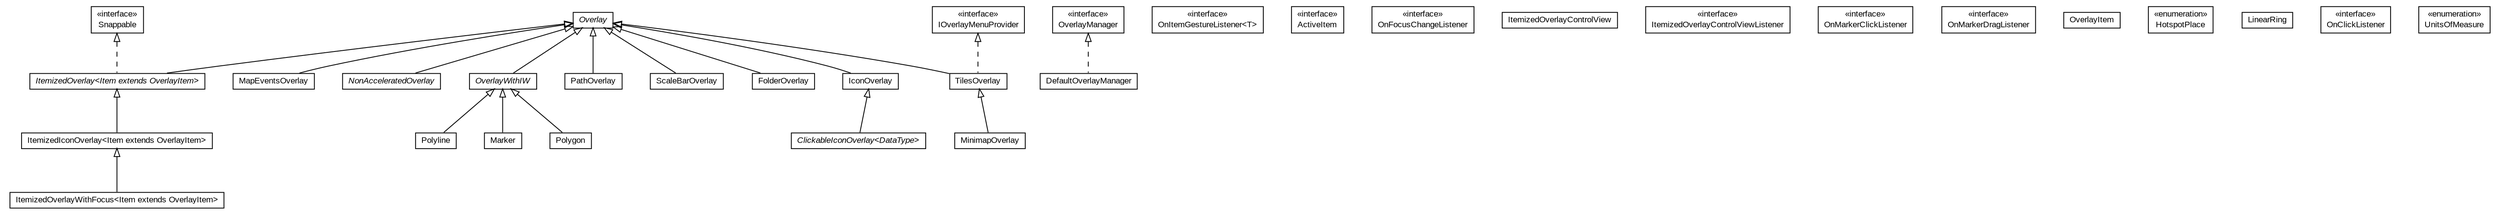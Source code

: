#!/usr/local/bin/dot
#
# Class diagram 
# Generated by UMLGraph version R5_6-24-gf6e263 (http://www.umlgraph.org/)
#

digraph G {
	edge [fontname="arial",fontsize=10,labelfontname="arial",labelfontsize=10];
	node [fontname="arial",fontsize=10,shape=plaintext];
	nodesep=0.25;
	ranksep=0.5;
	// org.osmdroid.views.overlay.ClickableIconOverlay<DataType>
	c2925 [label=<<table title="org.osmdroid.views.overlay.ClickableIconOverlay" border="0" cellborder="1" cellspacing="0" cellpadding="2" port="p" href="./ClickableIconOverlay.html">
		<tr><td><table border="0" cellspacing="0" cellpadding="1">
<tr><td align="center" balign="center"><font face="arial italic"> ClickableIconOverlay&lt;DataType&gt; </font></td></tr>
		</table></td></tr>
		</table>>, URL="./ClickableIconOverlay.html", fontname="arial", fontcolor="black", fontsize=10.0];
	// org.osmdroid.views.overlay.DefaultOverlayManager
	c2930 [label=<<table title="org.osmdroid.views.overlay.DefaultOverlayManager" border="0" cellborder="1" cellspacing="0" cellpadding="2" port="p" href="./DefaultOverlayManager.html">
		<tr><td><table border="0" cellspacing="0" cellpadding="1">
<tr><td align="center" balign="center"> DefaultOverlayManager </td></tr>
		</table></td></tr>
		</table>>, URL="./DefaultOverlayManager.html", fontname="arial", fontcolor="black", fontsize=10.0];
	// org.osmdroid.views.overlay.FolderOverlay
	c2931 [label=<<table title="org.osmdroid.views.overlay.FolderOverlay" border="0" cellborder="1" cellspacing="0" cellpadding="2" port="p" href="./FolderOverlay.html">
		<tr><td><table border="0" cellspacing="0" cellpadding="1">
<tr><td align="center" balign="center"> FolderOverlay </td></tr>
		</table></td></tr>
		</table>>, URL="./FolderOverlay.html", fontname="arial", fontcolor="black", fontsize=10.0];
	// org.osmdroid.views.overlay.IconOverlay
	c2936 [label=<<table title="org.osmdroid.views.overlay.IconOverlay" border="0" cellborder="1" cellspacing="0" cellpadding="2" port="p" href="./IconOverlay.html">
		<tr><td><table border="0" cellspacing="0" cellpadding="1">
<tr><td align="center" balign="center"> IconOverlay </td></tr>
		</table></td></tr>
		</table>>, URL="./IconOverlay.html", fontname="arial", fontcolor="black", fontsize=10.0];
	// org.osmdroid.views.overlay.IOverlayMenuProvider
	c2940 [label=<<table title="org.osmdroid.views.overlay.IOverlayMenuProvider" border="0" cellborder="1" cellspacing="0" cellpadding="2" port="p" href="./IOverlayMenuProvider.html">
		<tr><td><table border="0" cellspacing="0" cellpadding="1">
<tr><td align="center" balign="center"> &#171;interface&#187; </td></tr>
<tr><td align="center" balign="center"> IOverlayMenuProvider </td></tr>
		</table></td></tr>
		</table>>, URL="./IOverlayMenuProvider.html", fontname="arial", fontcolor="black", fontsize=10.0];
	// org.osmdroid.views.overlay.ItemizedIconOverlay<Item extends org.osmdroid.views.overlay.OverlayItem>
	c2941 [label=<<table title="org.osmdroid.views.overlay.ItemizedIconOverlay" border="0" cellborder="1" cellspacing="0" cellpadding="2" port="p" href="./ItemizedIconOverlay.html">
		<tr><td><table border="0" cellspacing="0" cellpadding="1">
<tr><td align="center" balign="center"> ItemizedIconOverlay&lt;Item extends OverlayItem&gt; </td></tr>
		</table></td></tr>
		</table>>, URL="./ItemizedIconOverlay.html", fontname="arial", fontcolor="black", fontsize=10.0];
	// org.osmdroid.views.overlay.ItemizedIconOverlay.OnItemGestureListener<T>
	c2942 [label=<<table title="org.osmdroid.views.overlay.ItemizedIconOverlay.OnItemGestureListener" border="0" cellborder="1" cellspacing="0" cellpadding="2" port="p" href="./ItemizedIconOverlay.OnItemGestureListener.html">
		<tr><td><table border="0" cellspacing="0" cellpadding="1">
<tr><td align="center" balign="center"> &#171;interface&#187; </td></tr>
<tr><td align="center" balign="center"> OnItemGestureListener&lt;T&gt; </td></tr>
		</table></td></tr>
		</table>>, URL="./ItemizedIconOverlay.OnItemGestureListener.html", fontname="arial", fontcolor="black", fontsize=10.0];
	// org.osmdroid.views.overlay.ItemizedIconOverlay.ActiveItem
	c2943 [label=<<table title="org.osmdroid.views.overlay.ItemizedIconOverlay.ActiveItem" border="0" cellborder="1" cellspacing="0" cellpadding="2" port="p" href="./ItemizedIconOverlay.ActiveItem.html">
		<tr><td><table border="0" cellspacing="0" cellpadding="1">
<tr><td align="center" balign="center"> &#171;interface&#187; </td></tr>
<tr><td align="center" balign="center"> ActiveItem </td></tr>
		</table></td></tr>
		</table>>, URL="./ItemizedIconOverlay.ActiveItem.html", fontname="arial", fontcolor="black", fontsize=10.0];
	// org.osmdroid.views.overlay.ItemizedOverlay<Item extends org.osmdroid.views.overlay.OverlayItem>
	c2944 [label=<<table title="org.osmdroid.views.overlay.ItemizedOverlay" border="0" cellborder="1" cellspacing="0" cellpadding="2" port="p" href="./ItemizedOverlay.html">
		<tr><td><table border="0" cellspacing="0" cellpadding="1">
<tr><td align="center" balign="center"><font face="arial italic"> ItemizedOverlay&lt;Item extends OverlayItem&gt; </font></td></tr>
		</table></td></tr>
		</table>>, URL="./ItemizedOverlay.html", fontname="arial", fontcolor="black", fontsize=10.0];
	// org.osmdroid.views.overlay.ItemizedOverlay.OnFocusChangeListener
	c2945 [label=<<table title="org.osmdroid.views.overlay.ItemizedOverlay.OnFocusChangeListener" border="0" cellborder="1" cellspacing="0" cellpadding="2" port="p" href="./ItemizedOverlay.OnFocusChangeListener.html">
		<tr><td><table border="0" cellspacing="0" cellpadding="1">
<tr><td align="center" balign="center"> &#171;interface&#187; </td></tr>
<tr><td align="center" balign="center"> OnFocusChangeListener </td></tr>
		</table></td></tr>
		</table>>, URL="./ItemizedOverlay.OnFocusChangeListener.html", fontname="arial", fontcolor="black", fontsize=10.0];
	// org.osmdroid.views.overlay.ItemizedOverlayControlView
	c2946 [label=<<table title="org.osmdroid.views.overlay.ItemizedOverlayControlView" border="0" cellborder="1" cellspacing="0" cellpadding="2" port="p" href="./ItemizedOverlayControlView.html">
		<tr><td><table border="0" cellspacing="0" cellpadding="1">
<tr><td align="center" balign="center"> ItemizedOverlayControlView </td></tr>
		</table></td></tr>
		</table>>, URL="./ItemizedOverlayControlView.html", fontname="arial", fontcolor="black", fontsize=10.0];
	// org.osmdroid.views.overlay.ItemizedOverlayControlView.ItemizedOverlayControlViewListener
	c2947 [label=<<table title="org.osmdroid.views.overlay.ItemizedOverlayControlView.ItemizedOverlayControlViewListener" border="0" cellborder="1" cellspacing="0" cellpadding="2" port="p" href="./ItemizedOverlayControlView.ItemizedOverlayControlViewListener.html">
		<tr><td><table border="0" cellspacing="0" cellpadding="1">
<tr><td align="center" balign="center"> &#171;interface&#187; </td></tr>
<tr><td align="center" balign="center"> ItemizedOverlayControlViewListener </td></tr>
		</table></td></tr>
		</table>>, URL="./ItemizedOverlayControlView.ItemizedOverlayControlViewListener.html", fontname="arial", fontcolor="black", fontsize=10.0];
	// org.osmdroid.views.overlay.ItemizedOverlayWithFocus<Item extends org.osmdroid.views.overlay.OverlayItem>
	c2948 [label=<<table title="org.osmdroid.views.overlay.ItemizedOverlayWithFocus" border="0" cellborder="1" cellspacing="0" cellpadding="2" port="p" href="./ItemizedOverlayWithFocus.html">
		<tr><td><table border="0" cellspacing="0" cellpadding="1">
<tr><td align="center" balign="center"> ItemizedOverlayWithFocus&lt;Item extends OverlayItem&gt; </td></tr>
		</table></td></tr>
		</table>>, URL="./ItemizedOverlayWithFocus.html", fontname="arial", fontcolor="black", fontsize=10.0];
	// org.osmdroid.views.overlay.MapEventsOverlay
	c2949 [label=<<table title="org.osmdroid.views.overlay.MapEventsOverlay" border="0" cellborder="1" cellspacing="0" cellpadding="2" port="p" href="./MapEventsOverlay.html">
		<tr><td><table border="0" cellspacing="0" cellpadding="1">
<tr><td align="center" balign="center"> MapEventsOverlay </td></tr>
		</table></td></tr>
		</table>>, URL="./MapEventsOverlay.html", fontname="arial", fontcolor="black", fontsize=10.0];
	// org.osmdroid.views.overlay.Marker
	c2950 [label=<<table title="org.osmdroid.views.overlay.Marker" border="0" cellborder="1" cellspacing="0" cellpadding="2" port="p" href="./Marker.html">
		<tr><td><table border="0" cellspacing="0" cellpadding="1">
<tr><td align="center" balign="center"> Marker </td></tr>
		</table></td></tr>
		</table>>, URL="./Marker.html", fontname="arial", fontcolor="black", fontsize=10.0];
	// org.osmdroid.views.overlay.Marker.OnMarkerClickListener
	c2951 [label=<<table title="org.osmdroid.views.overlay.Marker.OnMarkerClickListener" border="0" cellborder="1" cellspacing="0" cellpadding="2" port="p" href="./Marker.OnMarkerClickListener.html">
		<tr><td><table border="0" cellspacing="0" cellpadding="1">
<tr><td align="center" balign="center"> &#171;interface&#187; </td></tr>
<tr><td align="center" balign="center"> OnMarkerClickListener </td></tr>
		</table></td></tr>
		</table>>, URL="./Marker.OnMarkerClickListener.html", fontname="arial", fontcolor="black", fontsize=10.0];
	// org.osmdroid.views.overlay.Marker.OnMarkerDragListener
	c2952 [label=<<table title="org.osmdroid.views.overlay.Marker.OnMarkerDragListener" border="0" cellborder="1" cellspacing="0" cellpadding="2" port="p" href="./Marker.OnMarkerDragListener.html">
		<tr><td><table border="0" cellspacing="0" cellpadding="1">
<tr><td align="center" balign="center"> &#171;interface&#187; </td></tr>
<tr><td align="center" balign="center"> OnMarkerDragListener </td></tr>
		</table></td></tr>
		</table>>, URL="./Marker.OnMarkerDragListener.html", fontname="arial", fontcolor="black", fontsize=10.0];
	// org.osmdroid.views.overlay.MinimapOverlay
	c2953 [label=<<table title="org.osmdroid.views.overlay.MinimapOverlay" border="0" cellborder="1" cellspacing="0" cellpadding="2" port="p" href="./MinimapOverlay.html">
		<tr><td><table border="0" cellspacing="0" cellpadding="1">
<tr><td align="center" balign="center"> MinimapOverlay </td></tr>
		</table></td></tr>
		</table>>, URL="./MinimapOverlay.html", fontname="arial", fontcolor="black", fontsize=10.0];
	// org.osmdroid.views.overlay.NonAcceleratedOverlay
	c2960 [label=<<table title="org.osmdroid.views.overlay.NonAcceleratedOverlay" border="0" cellborder="1" cellspacing="0" cellpadding="2" port="p" href="./NonAcceleratedOverlay.html">
		<tr><td><table border="0" cellspacing="0" cellpadding="1">
<tr><td align="center" balign="center"><font face="arial italic"> NonAcceleratedOverlay </font></td></tr>
		</table></td></tr>
		</table>>, URL="./NonAcceleratedOverlay.html", fontname="arial", fontcolor="black", fontsize=10.0];
	// org.osmdroid.views.overlay.Overlay
	c2961 [label=<<table title="org.osmdroid.views.overlay.Overlay" border="0" cellborder="1" cellspacing="0" cellpadding="2" port="p" href="./Overlay.html">
		<tr><td><table border="0" cellspacing="0" cellpadding="1">
<tr><td align="center" balign="center"><font face="arial italic"> Overlay </font></td></tr>
		</table></td></tr>
		</table>>, URL="./Overlay.html", fontname="arial", fontcolor="black", fontsize=10.0];
	// org.osmdroid.views.overlay.Overlay.Snappable
	c2962 [label=<<table title="org.osmdroid.views.overlay.Overlay.Snappable" border="0" cellborder="1" cellspacing="0" cellpadding="2" port="p" href="./Overlay.Snappable.html">
		<tr><td><table border="0" cellspacing="0" cellpadding="1">
<tr><td align="center" balign="center"> &#171;interface&#187; </td></tr>
<tr><td align="center" balign="center"> Snappable </td></tr>
		</table></td></tr>
		</table>>, URL="./Overlay.Snappable.html", fontname="arial", fontcolor="black", fontsize=10.0];
	// org.osmdroid.views.overlay.OverlayItem
	c2963 [label=<<table title="org.osmdroid.views.overlay.OverlayItem" border="0" cellborder="1" cellspacing="0" cellpadding="2" port="p" href="./OverlayItem.html">
		<tr><td><table border="0" cellspacing="0" cellpadding="1">
<tr><td align="center" balign="center"> OverlayItem </td></tr>
		</table></td></tr>
		</table>>, URL="./OverlayItem.html", fontname="arial", fontcolor="black", fontsize=10.0];
	// org.osmdroid.views.overlay.OverlayItem.HotspotPlace
	c2964 [label=<<table title="org.osmdroid.views.overlay.OverlayItem.HotspotPlace" border="0" cellborder="1" cellspacing="0" cellpadding="2" port="p" href="./OverlayItem.HotspotPlace.html">
		<tr><td><table border="0" cellspacing="0" cellpadding="1">
<tr><td align="center" balign="center"> &#171;enumeration&#187; </td></tr>
<tr><td align="center" balign="center"> HotspotPlace </td></tr>
		</table></td></tr>
		</table>>, URL="./OverlayItem.HotspotPlace.html", fontname="arial", fontcolor="black", fontsize=10.0];
	// org.osmdroid.views.overlay.OverlayManager
	c2965 [label=<<table title="org.osmdroid.views.overlay.OverlayManager" border="0" cellborder="1" cellspacing="0" cellpadding="2" port="p" href="./OverlayManager.html">
		<tr><td><table border="0" cellspacing="0" cellpadding="1">
<tr><td align="center" balign="center"> &#171;interface&#187; </td></tr>
<tr><td align="center" balign="center"> OverlayManager </td></tr>
		</table></td></tr>
		</table>>, URL="./OverlayManager.html", fontname="arial", fontcolor="black", fontsize=10.0];
	// org.osmdroid.views.overlay.OverlayWithIW
	c2966 [label=<<table title="org.osmdroid.views.overlay.OverlayWithIW" border="0" cellborder="1" cellspacing="0" cellpadding="2" port="p" href="./OverlayWithIW.html">
		<tr><td><table border="0" cellspacing="0" cellpadding="1">
<tr><td align="center" balign="center"><font face="arial italic"> OverlayWithIW </font></td></tr>
		</table></td></tr>
		</table>>, URL="./OverlayWithIW.html", fontname="arial", fontcolor="black", fontsize=10.0];
	// org.osmdroid.views.overlay.PathOverlay
	c2967 [label=<<table title="org.osmdroid.views.overlay.PathOverlay" border="0" cellborder="1" cellspacing="0" cellpadding="2" port="p" href="./PathOverlay.html">
		<tr><td><table border="0" cellspacing="0" cellpadding="1">
<tr><td align="center" balign="center"> PathOverlay </td></tr>
		</table></td></tr>
		</table>>, URL="./PathOverlay.html", fontname="arial", fontcolor="black", fontsize=10.0];
	// org.osmdroid.views.overlay.Polygon
	c2968 [label=<<table title="org.osmdroid.views.overlay.Polygon" border="0" cellborder="1" cellspacing="0" cellpadding="2" port="p" href="./Polygon.html">
		<tr><td><table border="0" cellspacing="0" cellpadding="1">
<tr><td align="center" balign="center"> Polygon </td></tr>
		</table></td></tr>
		</table>>, URL="./Polygon.html", fontname="arial", fontcolor="black", fontsize=10.0];
	// org.osmdroid.views.overlay.Polygon.LinearRing
	c2969 [label=<<table title="org.osmdroid.views.overlay.Polygon.LinearRing" border="0" cellborder="1" cellspacing="0" cellpadding="2" port="p" href="./Polygon.LinearRing.html">
		<tr><td><table border="0" cellspacing="0" cellpadding="1">
<tr><td align="center" balign="center"> LinearRing </td></tr>
		</table></td></tr>
		</table>>, URL="./Polygon.LinearRing.html", fontname="arial", fontcolor="black", fontsize=10.0];
	// org.osmdroid.views.overlay.Polyline
	c2970 [label=<<table title="org.osmdroid.views.overlay.Polyline" border="0" cellborder="1" cellspacing="0" cellpadding="2" port="p" href="./Polyline.html">
		<tr><td><table border="0" cellspacing="0" cellpadding="1">
<tr><td align="center" balign="center"> Polyline </td></tr>
		</table></td></tr>
		</table>>, URL="./Polyline.html", fontname="arial", fontcolor="black", fontsize=10.0];
	// org.osmdroid.views.overlay.Polyline.OnClickListener
	c2971 [label=<<table title="org.osmdroid.views.overlay.Polyline.OnClickListener" border="0" cellborder="1" cellspacing="0" cellpadding="2" port="p" href="./Polyline.OnClickListener.html">
		<tr><td><table border="0" cellspacing="0" cellpadding="1">
<tr><td align="center" balign="center"> &#171;interface&#187; </td></tr>
<tr><td align="center" balign="center"> OnClickListener </td></tr>
		</table></td></tr>
		</table>>, URL="./Polyline.OnClickListener.html", fontname="arial", fontcolor="black", fontsize=10.0];
	// org.osmdroid.views.overlay.ScaleBarOverlay
	c2972 [label=<<table title="org.osmdroid.views.overlay.ScaleBarOverlay" border="0" cellborder="1" cellspacing="0" cellpadding="2" port="p" href="./ScaleBarOverlay.html">
		<tr><td><table border="0" cellspacing="0" cellpadding="1">
<tr><td align="center" balign="center"> ScaleBarOverlay </td></tr>
		</table></td></tr>
		</table>>, URL="./ScaleBarOverlay.html", fontname="arial", fontcolor="black", fontsize=10.0];
	// org.osmdroid.views.overlay.ScaleBarOverlay.UnitsOfMeasure
	c2973 [label=<<table title="org.osmdroid.views.overlay.ScaleBarOverlay.UnitsOfMeasure" border="0" cellborder="1" cellspacing="0" cellpadding="2" port="p" href="./ScaleBarOverlay.UnitsOfMeasure.html">
		<tr><td><table border="0" cellspacing="0" cellpadding="1">
<tr><td align="center" balign="center"> &#171;enumeration&#187; </td></tr>
<tr><td align="center" balign="center"> UnitsOfMeasure </td></tr>
		</table></td></tr>
		</table>>, URL="./ScaleBarOverlay.UnitsOfMeasure.html", fontname="arial", fontcolor="black", fontsize=10.0];
	// org.osmdroid.views.overlay.TilesOverlay
	c2984 [label=<<table title="org.osmdroid.views.overlay.TilesOverlay" border="0" cellborder="1" cellspacing="0" cellpadding="2" port="p" href="./TilesOverlay.html">
		<tr><td><table border="0" cellspacing="0" cellpadding="1">
<tr><td align="center" balign="center"> TilesOverlay </td></tr>
		</table></td></tr>
		</table>>, URL="./TilesOverlay.html", fontname="arial", fontcolor="black", fontsize=10.0];
	//org.osmdroid.views.overlay.ClickableIconOverlay<DataType> extends org.osmdroid.views.overlay.IconOverlay
	c2936:p -> c2925:p [dir=back,arrowtail=empty];
	//org.osmdroid.views.overlay.DefaultOverlayManager implements org.osmdroid.views.overlay.OverlayManager
	c2965:p -> c2930:p [dir=back,arrowtail=empty,style=dashed];
	//org.osmdroid.views.overlay.FolderOverlay extends org.osmdroid.views.overlay.Overlay
	c2961:p -> c2931:p [dir=back,arrowtail=empty];
	//org.osmdroid.views.overlay.IconOverlay extends org.osmdroid.views.overlay.Overlay
	c2961:p -> c2936:p [dir=back,arrowtail=empty];
	//org.osmdroid.views.overlay.ItemizedIconOverlay<Item extends org.osmdroid.views.overlay.OverlayItem> extends org.osmdroid.views.overlay.ItemizedOverlay<Item>
	c2944:p -> c2941:p [dir=back,arrowtail=empty];
	//org.osmdroid.views.overlay.ItemizedOverlay<Item extends org.osmdroid.views.overlay.OverlayItem> extends org.osmdroid.views.overlay.Overlay
	c2961:p -> c2944:p [dir=back,arrowtail=empty];
	//org.osmdroid.views.overlay.ItemizedOverlay<Item extends org.osmdroid.views.overlay.OverlayItem> implements org.osmdroid.views.overlay.Overlay.Snappable
	c2962:p -> c2944:p [dir=back,arrowtail=empty,style=dashed];
	//org.osmdroid.views.overlay.ItemizedOverlayWithFocus<Item extends org.osmdroid.views.overlay.OverlayItem> extends org.osmdroid.views.overlay.ItemizedIconOverlay<Item>
	c2941:p -> c2948:p [dir=back,arrowtail=empty];
	//org.osmdroid.views.overlay.MapEventsOverlay extends org.osmdroid.views.overlay.Overlay
	c2961:p -> c2949:p [dir=back,arrowtail=empty];
	//org.osmdroid.views.overlay.Marker extends org.osmdroid.views.overlay.OverlayWithIW
	c2966:p -> c2950:p [dir=back,arrowtail=empty];
	//org.osmdroid.views.overlay.MinimapOverlay extends org.osmdroid.views.overlay.TilesOverlay
	c2984:p -> c2953:p [dir=back,arrowtail=empty];
	//org.osmdroid.views.overlay.NonAcceleratedOverlay extends org.osmdroid.views.overlay.Overlay
	c2961:p -> c2960:p [dir=back,arrowtail=empty];
	//org.osmdroid.views.overlay.OverlayWithIW extends org.osmdroid.views.overlay.Overlay
	c2961:p -> c2966:p [dir=back,arrowtail=empty];
	//org.osmdroid.views.overlay.PathOverlay extends org.osmdroid.views.overlay.Overlay
	c2961:p -> c2967:p [dir=back,arrowtail=empty];
	//org.osmdroid.views.overlay.Polygon extends org.osmdroid.views.overlay.OverlayWithIW
	c2966:p -> c2968:p [dir=back,arrowtail=empty];
	//org.osmdroid.views.overlay.Polyline extends org.osmdroid.views.overlay.OverlayWithIW
	c2966:p -> c2970:p [dir=back,arrowtail=empty];
	//org.osmdroid.views.overlay.ScaleBarOverlay extends org.osmdroid.views.overlay.Overlay
	c2961:p -> c2972:p [dir=back,arrowtail=empty];
	//org.osmdroid.views.overlay.TilesOverlay extends org.osmdroid.views.overlay.Overlay
	c2961:p -> c2984:p [dir=back,arrowtail=empty];
	//org.osmdroid.views.overlay.TilesOverlay implements org.osmdroid.views.overlay.IOverlayMenuProvider
	c2940:p -> c2984:p [dir=back,arrowtail=empty,style=dashed];
}

